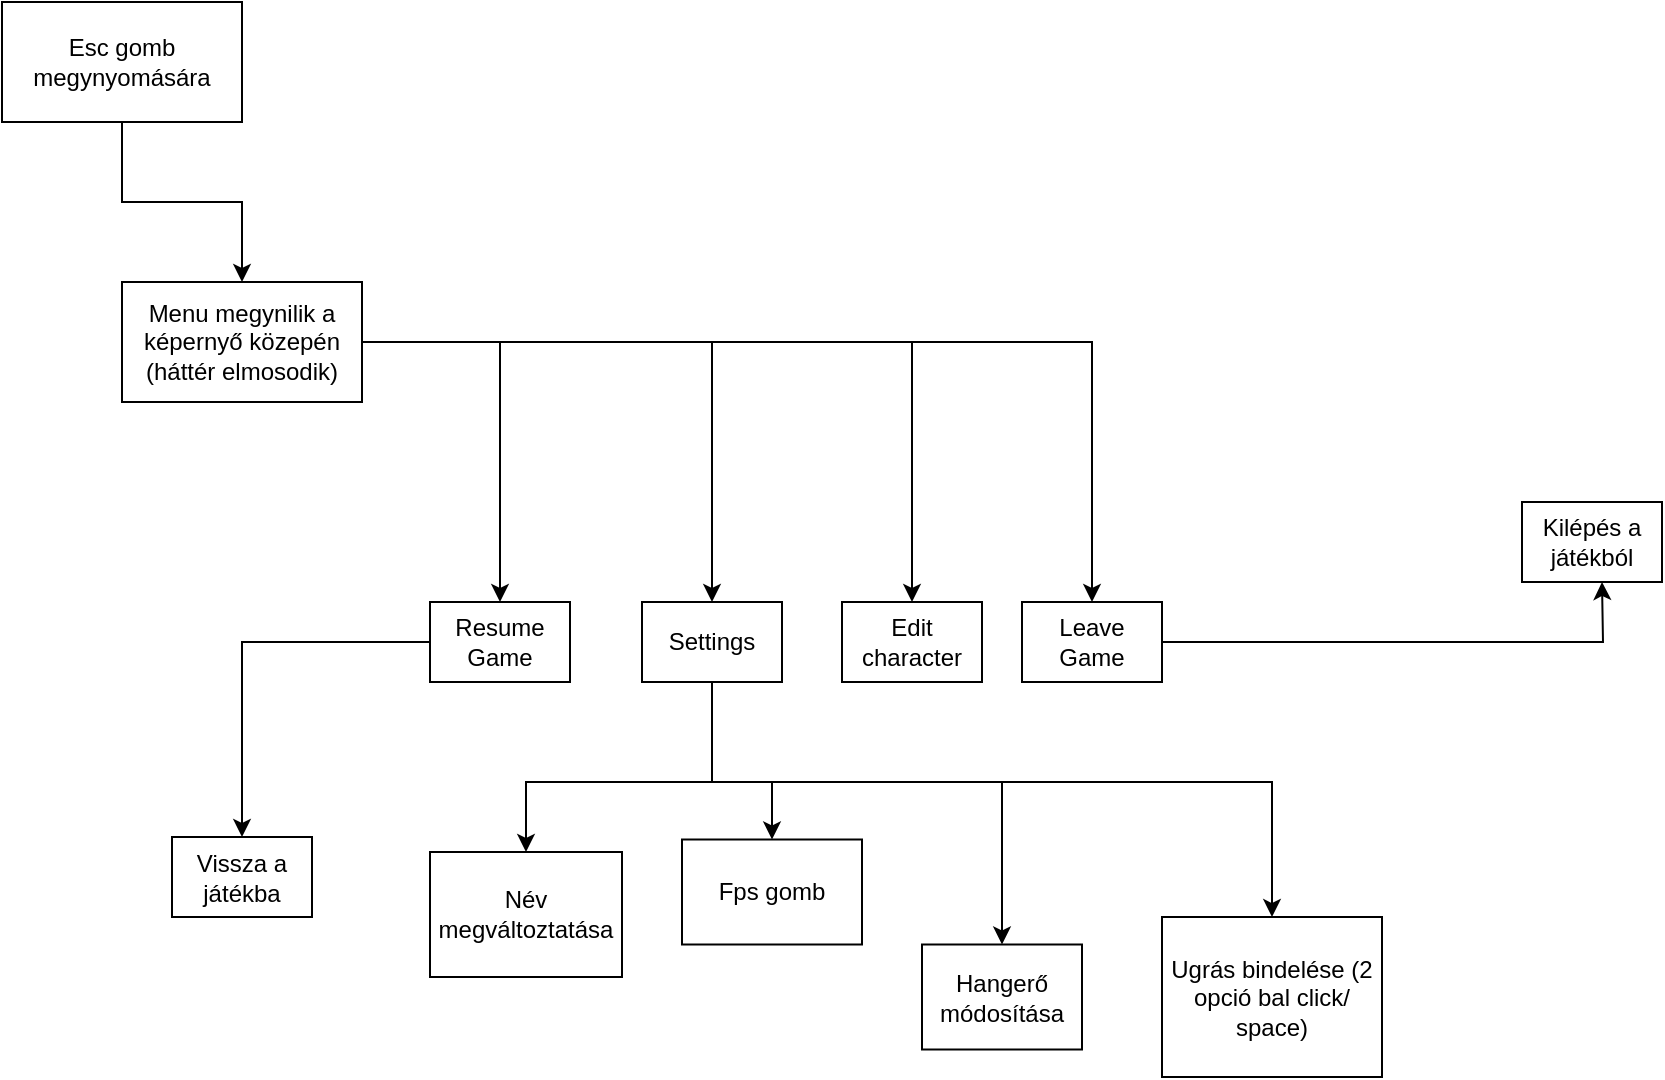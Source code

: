 <mxfile version="24.8.8">
  <diagram name="1 oldal" id="aF6ez5jJWSz7ExASw3fL">
    <mxGraphModel dx="1434" dy="900" grid="1" gridSize="10" guides="1" tooltips="1" connect="1" arrows="1" fold="1" page="1" pageScale="1" pageWidth="827" pageHeight="1169" math="0" shadow="0">
      <root>
        <mxCell id="0" />
        <mxCell id="1" parent="0" />
        <mxCell id="PkJ0hWwf3vTzd-RoCqL3-3" style="edgeStyle=orthogonalEdgeStyle;rounded=0;orthogonalLoop=1;jettySize=auto;html=1;exitX=0.5;exitY=1;exitDx=0;exitDy=0;entryX=0.5;entryY=0;entryDx=0;entryDy=0;" edge="1" parent="1" source="PkJ0hWwf3vTzd-RoCqL3-1" target="PkJ0hWwf3vTzd-RoCqL3-2">
          <mxGeometry relative="1" as="geometry" />
        </mxCell>
        <mxCell id="PkJ0hWwf3vTzd-RoCqL3-1" value="Esc gomb megynyomására" style="rounded=0;whiteSpace=wrap;html=1;" vertex="1" parent="1">
          <mxGeometry x="200" y="160" width="120" height="60" as="geometry" />
        </mxCell>
        <mxCell id="PkJ0hWwf3vTzd-RoCqL3-15" style="edgeStyle=orthogonalEdgeStyle;rounded=0;orthogonalLoop=1;jettySize=auto;html=1;exitX=1;exitY=0.5;exitDx=0;exitDy=0;entryX=0.5;entryY=0;entryDx=0;entryDy=0;" edge="1" parent="1" source="PkJ0hWwf3vTzd-RoCqL3-2" target="PkJ0hWwf3vTzd-RoCqL3-13">
          <mxGeometry relative="1" as="geometry" />
        </mxCell>
        <mxCell id="PkJ0hWwf3vTzd-RoCqL3-16" style="edgeStyle=orthogonalEdgeStyle;rounded=0;orthogonalLoop=1;jettySize=auto;html=1;exitX=1;exitY=0.5;exitDx=0;exitDy=0;entryX=0.5;entryY=0;entryDx=0;entryDy=0;" edge="1" parent="1" source="PkJ0hWwf3vTzd-RoCqL3-2" target="PkJ0hWwf3vTzd-RoCqL3-10">
          <mxGeometry relative="1" as="geometry" />
        </mxCell>
        <mxCell id="PkJ0hWwf3vTzd-RoCqL3-17" style="edgeStyle=orthogonalEdgeStyle;rounded=0;orthogonalLoop=1;jettySize=auto;html=1;exitX=1;exitY=0.5;exitDx=0;exitDy=0;entryX=0.5;entryY=0;entryDx=0;entryDy=0;" edge="1" parent="1" source="PkJ0hWwf3vTzd-RoCqL3-2" target="PkJ0hWwf3vTzd-RoCqL3-12">
          <mxGeometry relative="1" as="geometry" />
        </mxCell>
        <mxCell id="PkJ0hWwf3vTzd-RoCqL3-18" style="edgeStyle=orthogonalEdgeStyle;rounded=0;orthogonalLoop=1;jettySize=auto;html=1;exitX=1;exitY=0.5;exitDx=0;exitDy=0;entryX=0.5;entryY=0;entryDx=0;entryDy=0;" edge="1" parent="1" source="PkJ0hWwf3vTzd-RoCqL3-2" target="PkJ0hWwf3vTzd-RoCqL3-14">
          <mxGeometry relative="1" as="geometry" />
        </mxCell>
        <mxCell id="PkJ0hWwf3vTzd-RoCqL3-2" value="Menu megynilik a képernyő közepén&lt;div&gt;(háttér elmosodik)&lt;/div&gt;" style="rounded=0;whiteSpace=wrap;html=1;" vertex="1" parent="1">
          <mxGeometry x="260" y="300" width="120" height="60" as="geometry" />
        </mxCell>
        <mxCell id="PkJ0hWwf3vTzd-RoCqL3-26" style="edgeStyle=orthogonalEdgeStyle;rounded=0;orthogonalLoop=1;jettySize=auto;html=1;exitX=0.5;exitY=1;exitDx=0;exitDy=0;" edge="1" parent="1" source="PkJ0hWwf3vTzd-RoCqL3-10" target="PkJ0hWwf3vTzd-RoCqL3-22">
          <mxGeometry relative="1" as="geometry">
            <Array as="points">
              <mxPoint x="555" y="550" />
              <mxPoint x="585" y="550" />
            </Array>
          </mxGeometry>
        </mxCell>
        <mxCell id="PkJ0hWwf3vTzd-RoCqL3-27" style="edgeStyle=orthogonalEdgeStyle;rounded=0;orthogonalLoop=1;jettySize=auto;html=1;exitX=0.5;exitY=1;exitDx=0;exitDy=0;entryX=0.5;entryY=0;entryDx=0;entryDy=0;" edge="1" parent="1" source="PkJ0hWwf3vTzd-RoCqL3-10" target="PkJ0hWwf3vTzd-RoCqL3-20">
          <mxGeometry relative="1" as="geometry">
            <Array as="points">
              <mxPoint x="555" y="550" />
              <mxPoint x="700" y="550" />
            </Array>
          </mxGeometry>
        </mxCell>
        <mxCell id="PkJ0hWwf3vTzd-RoCqL3-28" style="edgeStyle=orthogonalEdgeStyle;rounded=0;orthogonalLoop=1;jettySize=auto;html=1;exitX=0.5;exitY=1;exitDx=0;exitDy=0;entryX=0.5;entryY=0;entryDx=0;entryDy=0;" edge="1" parent="1" source="PkJ0hWwf3vTzd-RoCqL3-10" target="PkJ0hWwf3vTzd-RoCqL3-21">
          <mxGeometry relative="1" as="geometry">
            <Array as="points">
              <mxPoint x="555" y="550" />
              <mxPoint x="835" y="550" />
            </Array>
          </mxGeometry>
        </mxCell>
        <mxCell id="PkJ0hWwf3vTzd-RoCqL3-35" style="edgeStyle=orthogonalEdgeStyle;rounded=0;orthogonalLoop=1;jettySize=auto;html=1;exitX=0.5;exitY=1;exitDx=0;exitDy=0;entryX=0.5;entryY=0;entryDx=0;entryDy=0;" edge="1" parent="1" source="PkJ0hWwf3vTzd-RoCqL3-10" target="PkJ0hWwf3vTzd-RoCqL3-23">
          <mxGeometry relative="1" as="geometry">
            <Array as="points">
              <mxPoint x="555" y="550" />
              <mxPoint x="462" y="550" />
            </Array>
          </mxGeometry>
        </mxCell>
        <mxCell id="PkJ0hWwf3vTzd-RoCqL3-10" value="Settings" style="rounded=0;whiteSpace=wrap;html=1;" vertex="1" parent="1">
          <mxGeometry x="520" y="460" width="70" height="40" as="geometry" />
        </mxCell>
        <mxCell id="PkJ0hWwf3vTzd-RoCqL3-12" value="Edit character" style="rounded=0;whiteSpace=wrap;html=1;" vertex="1" parent="1">
          <mxGeometry x="620" y="460" width="70" height="40" as="geometry" />
        </mxCell>
        <mxCell id="PkJ0hWwf3vTzd-RoCqL3-31" style="edgeStyle=orthogonalEdgeStyle;rounded=0;orthogonalLoop=1;jettySize=auto;html=1;exitX=0;exitY=0.5;exitDx=0;exitDy=0;" edge="1" parent="1" source="PkJ0hWwf3vTzd-RoCqL3-13" target="PkJ0hWwf3vTzd-RoCqL3-29">
          <mxGeometry relative="1" as="geometry" />
        </mxCell>
        <mxCell id="PkJ0hWwf3vTzd-RoCqL3-13" value="Resume Game" style="rounded=0;whiteSpace=wrap;html=1;" vertex="1" parent="1">
          <mxGeometry x="414" y="460" width="70" height="40" as="geometry" />
        </mxCell>
        <mxCell id="PkJ0hWwf3vTzd-RoCqL3-33" style="edgeStyle=orthogonalEdgeStyle;rounded=0;orthogonalLoop=1;jettySize=auto;html=1;exitX=1;exitY=0.5;exitDx=0;exitDy=0;" edge="1" parent="1" source="PkJ0hWwf3vTzd-RoCqL3-14">
          <mxGeometry relative="1" as="geometry">
            <mxPoint x="1000" y="450" as="targetPoint" />
          </mxGeometry>
        </mxCell>
        <mxCell id="PkJ0hWwf3vTzd-RoCqL3-14" value="Leave Game" style="rounded=0;whiteSpace=wrap;html=1;" vertex="1" parent="1">
          <mxGeometry x="710" y="460" width="70" height="40" as="geometry" />
        </mxCell>
        <mxCell id="PkJ0hWwf3vTzd-RoCqL3-20" value="Hangerő módosítása" style="rounded=0;whiteSpace=wrap;html=1;" vertex="1" parent="1">
          <mxGeometry x="660" y="631.25" width="80" height="52.5" as="geometry" />
        </mxCell>
        <mxCell id="PkJ0hWwf3vTzd-RoCqL3-21" value="Ugrás bindelése (2 opció bal click/ space)" style="rounded=0;whiteSpace=wrap;html=1;" vertex="1" parent="1">
          <mxGeometry x="780" y="617.5" width="110" height="80" as="geometry" />
        </mxCell>
        <mxCell id="PkJ0hWwf3vTzd-RoCqL3-22" value="Fps gomb&lt;span style=&quot;color: rgba(0, 0, 0, 0); font-family: monospace; font-size: 0px; text-align: start; text-wrap-mode: nowrap;&quot;&gt;%3CmxGraphModel%3E%3Croot%3E%3CmxCell%20id%3D%220%22%2F%3E%3CmxCell%20id%3D%221%22%20parent%3D%220%22%2F%3E%3CmxCell%20id%3D%222%22%20value%3D%22(Teljes%20k%C3%A9perny%C5%91)%22%20style%3D%22rounded%3D0%3BwhiteSpace%3Dwrap%3Bhtml%3D1%3B%22%20vertex%3D%221%22%20parent%3D%221%22%3E%3CmxGeometry%20x%3D%22560%22%20y%3D%22545%22%20width%3D%2270%22%20height%3D%2240%22%20as%3D%22geometry%22%2F%3E%3C%2FmxCell%3E%3C%2Froot%3E%3C%2FmxGraphModel%3E&lt;/span&gt;" style="rounded=0;whiteSpace=wrap;html=1;" vertex="1" parent="1">
          <mxGeometry x="540" y="578.75" width="90" height="52.5" as="geometry" />
        </mxCell>
        <mxCell id="PkJ0hWwf3vTzd-RoCqL3-23" value="Név megváltoztatása" style="rounded=0;whiteSpace=wrap;html=1;" vertex="1" parent="1">
          <mxGeometry x="414" y="585" width="96" height="62.5" as="geometry" />
        </mxCell>
        <mxCell id="PkJ0hWwf3vTzd-RoCqL3-29" value="Vissza a játékba" style="rounded=0;whiteSpace=wrap;html=1;" vertex="1" parent="1">
          <mxGeometry x="285" y="577.5" width="70" height="40" as="geometry" />
        </mxCell>
        <mxCell id="PkJ0hWwf3vTzd-RoCqL3-34" value="Kilépés a játékból" style="rounded=0;whiteSpace=wrap;html=1;" vertex="1" parent="1">
          <mxGeometry x="960" y="410" width="70" height="40" as="geometry" />
        </mxCell>
      </root>
    </mxGraphModel>
  </diagram>
</mxfile>
